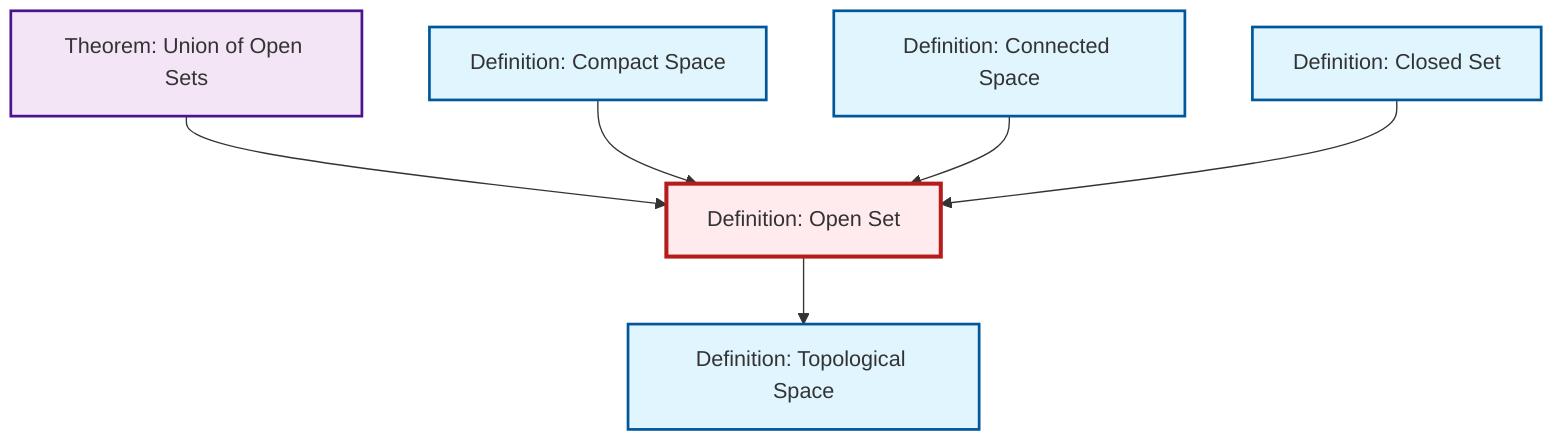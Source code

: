 graph TD
    classDef definition fill:#e1f5fe,stroke:#01579b,stroke-width:2px
    classDef theorem fill:#f3e5f5,stroke:#4a148c,stroke-width:2px
    classDef axiom fill:#fff3e0,stroke:#e65100,stroke-width:2px
    classDef example fill:#e8f5e9,stroke:#1b5e20,stroke-width:2px
    classDef current fill:#ffebee,stroke:#b71c1c,stroke-width:3px
    def-connected["Definition: Connected Space"]:::definition
    thm-union-open-sets["Theorem: Union of Open Sets"]:::theorem
    def-open-set["Definition: Open Set"]:::definition
    def-topological-space["Definition: Topological Space"]:::definition
    def-compact["Definition: Compact Space"]:::definition
    def-closed-set["Definition: Closed Set"]:::definition
    thm-union-open-sets --> def-open-set
    def-compact --> def-open-set
    def-open-set --> def-topological-space
    def-connected --> def-open-set
    def-closed-set --> def-open-set
    class def-open-set current